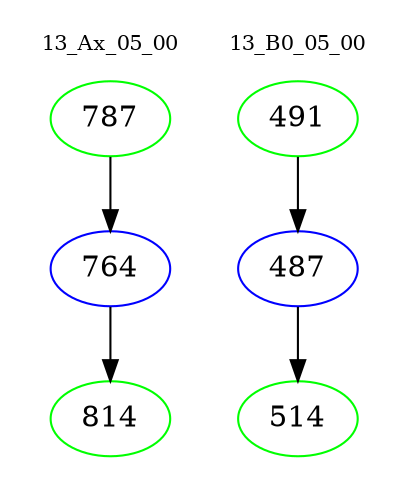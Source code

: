 digraph{
subgraph cluster_0 {
color = white
label = "13_Ax_05_00";
fontsize=10;
T0_787 [label="787", color="green"]
T0_787 -> T0_764 [color="black"]
T0_764 [label="764", color="blue"]
T0_764 -> T0_814 [color="black"]
T0_814 [label="814", color="green"]
}
subgraph cluster_1 {
color = white
label = "13_B0_05_00";
fontsize=10;
T1_491 [label="491", color="green"]
T1_491 -> T1_487 [color="black"]
T1_487 [label="487", color="blue"]
T1_487 -> T1_514 [color="black"]
T1_514 [label="514", color="green"]
}
}
